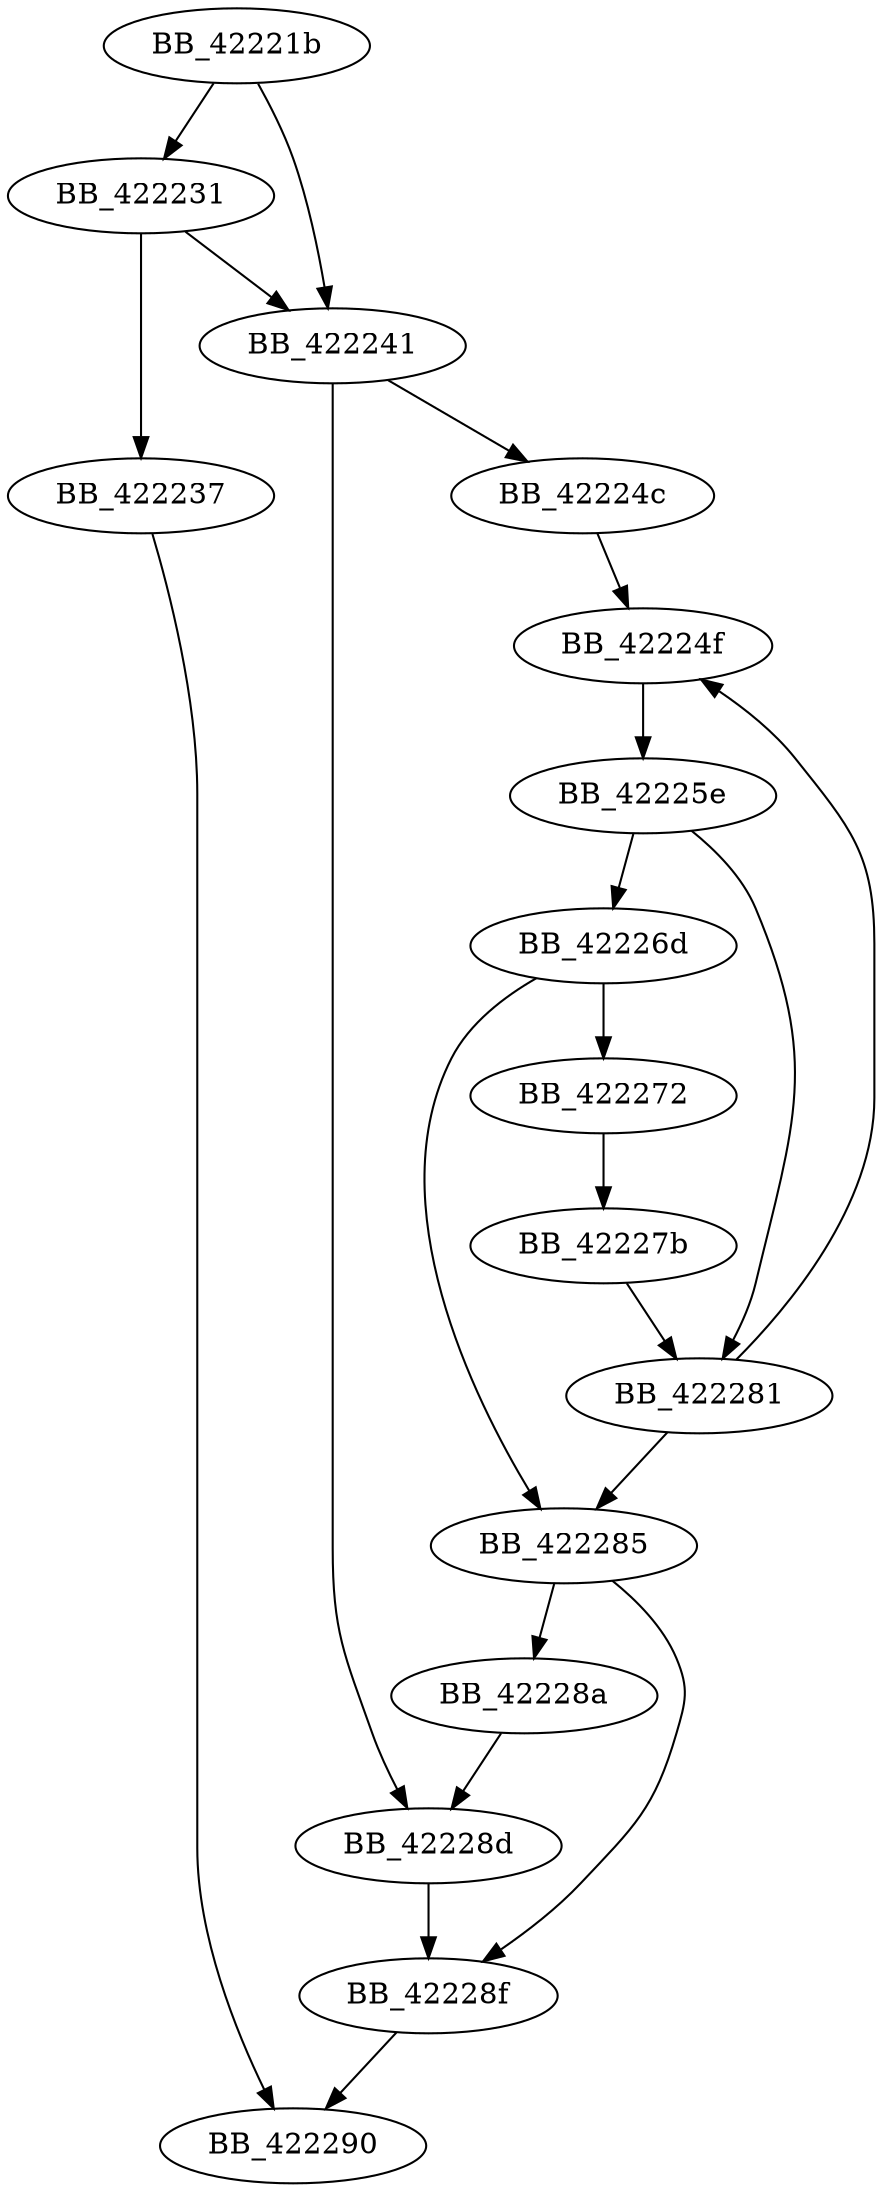 DiGraph _write_string{
BB_42221b->BB_422231
BB_42221b->BB_422241
BB_422231->BB_422237
BB_422231->BB_422241
BB_422237->BB_422290
BB_422241->BB_42224c
BB_422241->BB_42228d
BB_42224c->BB_42224f
BB_42224f->BB_42225e
BB_42225e->BB_42226d
BB_42225e->BB_422281
BB_42226d->BB_422272
BB_42226d->BB_422285
BB_422272->BB_42227b
BB_42227b->BB_422281
BB_422281->BB_42224f
BB_422281->BB_422285
BB_422285->BB_42228a
BB_422285->BB_42228f
BB_42228a->BB_42228d
BB_42228d->BB_42228f
BB_42228f->BB_422290
}
